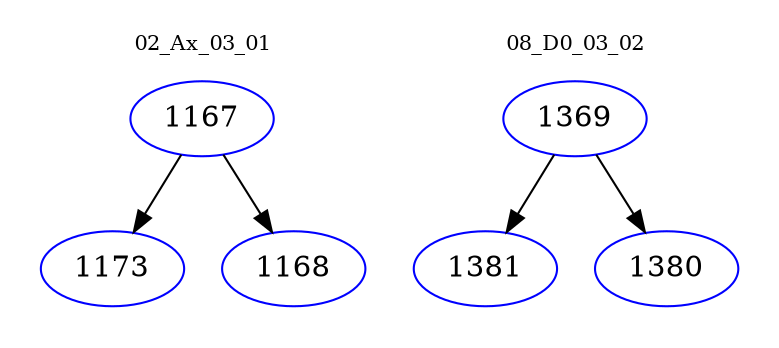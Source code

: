 digraph{
subgraph cluster_0 {
color = white
label = "02_Ax_03_01";
fontsize=10;
T0_1167 [label="1167", color="blue"]
T0_1167 -> T0_1173 [color="black"]
T0_1173 [label="1173", color="blue"]
T0_1167 -> T0_1168 [color="black"]
T0_1168 [label="1168", color="blue"]
}
subgraph cluster_1 {
color = white
label = "08_D0_03_02";
fontsize=10;
T1_1369 [label="1369", color="blue"]
T1_1369 -> T1_1381 [color="black"]
T1_1381 [label="1381", color="blue"]
T1_1369 -> T1_1380 [color="black"]
T1_1380 [label="1380", color="blue"]
}
}
